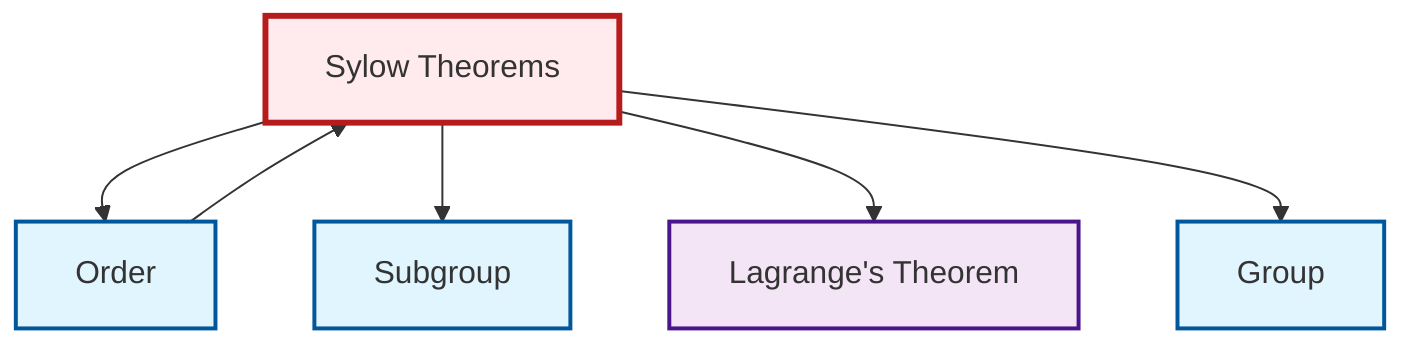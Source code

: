 graph TD
    classDef definition fill:#e1f5fe,stroke:#01579b,stroke-width:2px
    classDef theorem fill:#f3e5f5,stroke:#4a148c,stroke-width:2px
    classDef axiom fill:#fff3e0,stroke:#e65100,stroke-width:2px
    classDef example fill:#e8f5e9,stroke:#1b5e20,stroke-width:2px
    classDef current fill:#ffebee,stroke:#b71c1c,stroke-width:3px
    thm-sylow["Sylow Theorems"]:::theorem
    thm-lagrange["Lagrange's Theorem"]:::theorem
    def-group["Group"]:::definition
    def-order["Order"]:::definition
    def-subgroup["Subgroup"]:::definition
    def-order --> thm-sylow
    thm-sylow --> def-order
    thm-sylow --> def-subgroup
    thm-sylow --> thm-lagrange
    thm-sylow --> def-group
    class thm-sylow current